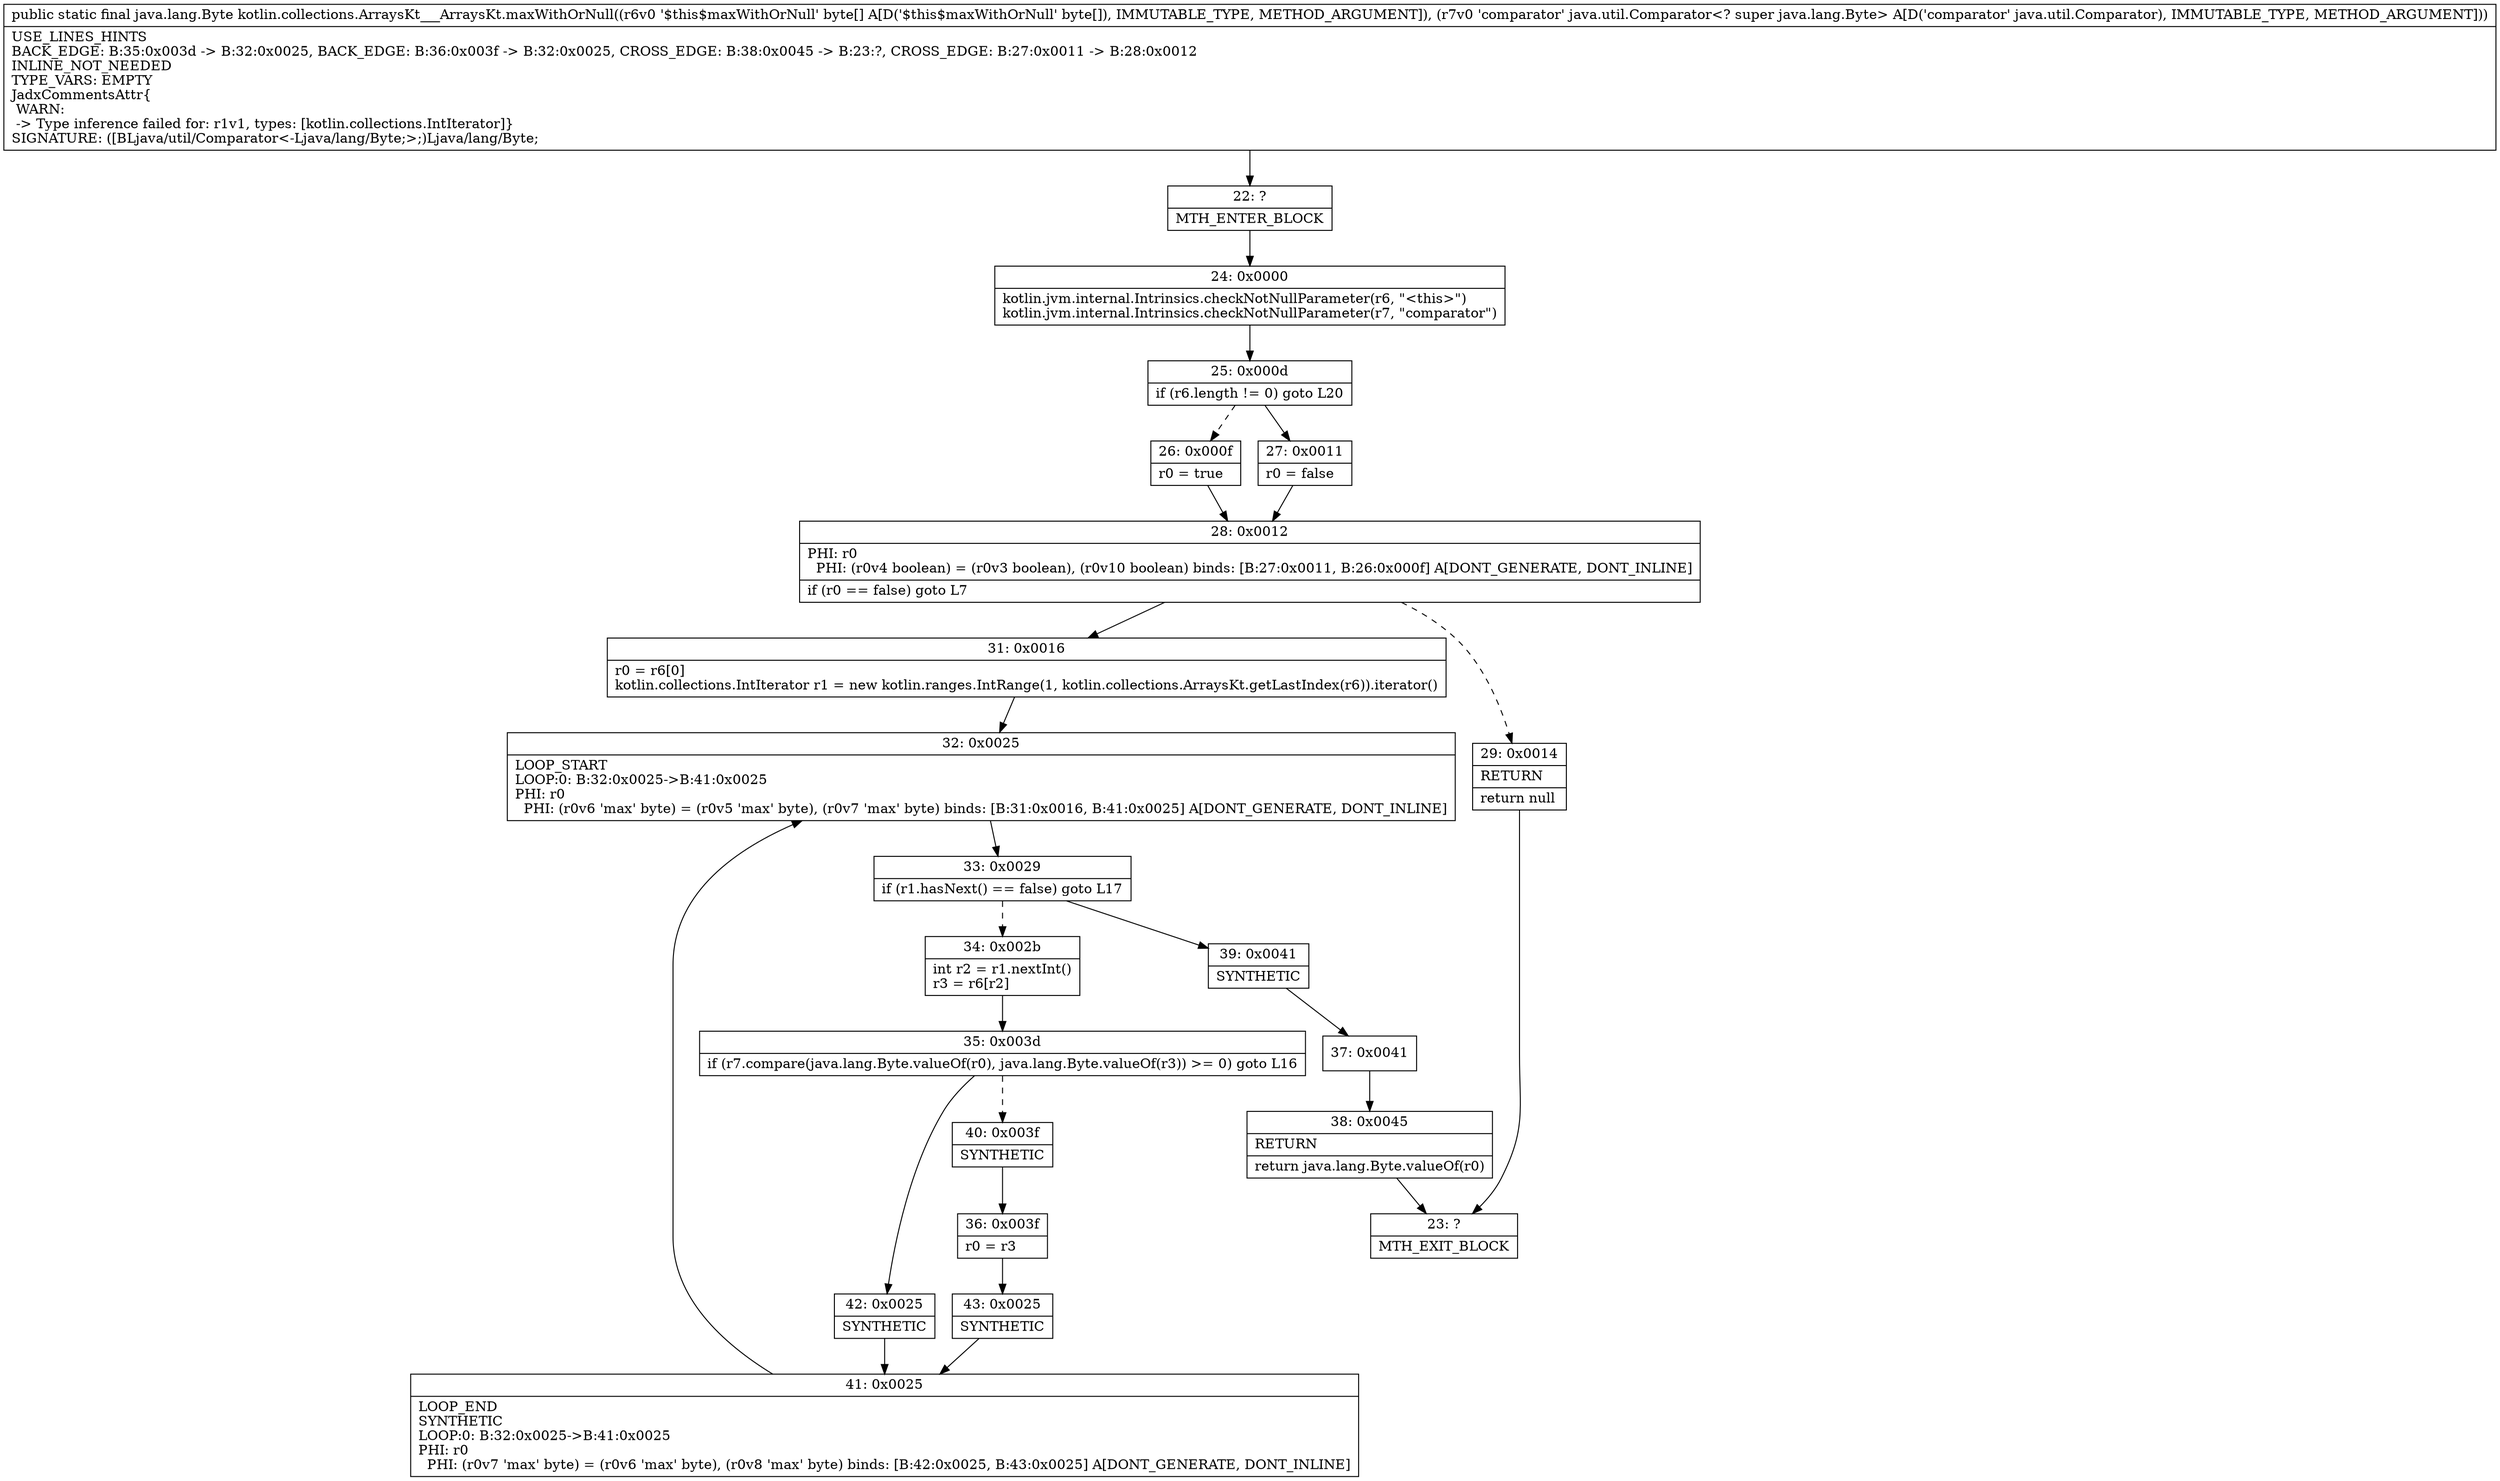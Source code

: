 digraph "CFG forkotlin.collections.ArraysKt___ArraysKt.maxWithOrNull([BLjava\/util\/Comparator;)Ljava\/lang\/Byte;" {
Node_22 [shape=record,label="{22\:\ ?|MTH_ENTER_BLOCK\l}"];
Node_24 [shape=record,label="{24\:\ 0x0000|kotlin.jvm.internal.Intrinsics.checkNotNullParameter(r6, \"\<this\>\")\lkotlin.jvm.internal.Intrinsics.checkNotNullParameter(r7, \"comparator\")\l}"];
Node_25 [shape=record,label="{25\:\ 0x000d|if (r6.length != 0) goto L20\l}"];
Node_26 [shape=record,label="{26\:\ 0x000f|r0 = true\l}"];
Node_28 [shape=record,label="{28\:\ 0x0012|PHI: r0 \l  PHI: (r0v4 boolean) = (r0v3 boolean), (r0v10 boolean) binds: [B:27:0x0011, B:26:0x000f] A[DONT_GENERATE, DONT_INLINE]\l|if (r0 == false) goto L7\l}"];
Node_29 [shape=record,label="{29\:\ 0x0014|RETURN\l|return null\l}"];
Node_23 [shape=record,label="{23\:\ ?|MTH_EXIT_BLOCK\l}"];
Node_31 [shape=record,label="{31\:\ 0x0016|r0 = r6[0]\lkotlin.collections.IntIterator r1 = new kotlin.ranges.IntRange(1, kotlin.collections.ArraysKt.getLastIndex(r6)).iterator()\l}"];
Node_32 [shape=record,label="{32\:\ 0x0025|LOOP_START\lLOOP:0: B:32:0x0025\-\>B:41:0x0025\lPHI: r0 \l  PHI: (r0v6 'max' byte) = (r0v5 'max' byte), (r0v7 'max' byte) binds: [B:31:0x0016, B:41:0x0025] A[DONT_GENERATE, DONT_INLINE]\l}"];
Node_33 [shape=record,label="{33\:\ 0x0029|if (r1.hasNext() == false) goto L17\l}"];
Node_34 [shape=record,label="{34\:\ 0x002b|int r2 = r1.nextInt()\lr3 = r6[r2]\l}"];
Node_35 [shape=record,label="{35\:\ 0x003d|if (r7.compare(java.lang.Byte.valueOf(r0), java.lang.Byte.valueOf(r3)) \>= 0) goto L16\l}"];
Node_40 [shape=record,label="{40\:\ 0x003f|SYNTHETIC\l}"];
Node_36 [shape=record,label="{36\:\ 0x003f|r0 = r3\l}"];
Node_43 [shape=record,label="{43\:\ 0x0025|SYNTHETIC\l}"];
Node_41 [shape=record,label="{41\:\ 0x0025|LOOP_END\lSYNTHETIC\lLOOP:0: B:32:0x0025\-\>B:41:0x0025\lPHI: r0 \l  PHI: (r0v7 'max' byte) = (r0v6 'max' byte), (r0v8 'max' byte) binds: [B:42:0x0025, B:43:0x0025] A[DONT_GENERATE, DONT_INLINE]\l}"];
Node_42 [shape=record,label="{42\:\ 0x0025|SYNTHETIC\l}"];
Node_39 [shape=record,label="{39\:\ 0x0041|SYNTHETIC\l}"];
Node_37 [shape=record,label="{37\:\ 0x0041}"];
Node_38 [shape=record,label="{38\:\ 0x0045|RETURN\l|return java.lang.Byte.valueOf(r0)\l}"];
Node_27 [shape=record,label="{27\:\ 0x0011|r0 = false\l}"];
MethodNode[shape=record,label="{public static final java.lang.Byte kotlin.collections.ArraysKt___ArraysKt.maxWithOrNull((r6v0 '$this$maxWithOrNull' byte[] A[D('$this$maxWithOrNull' byte[]), IMMUTABLE_TYPE, METHOD_ARGUMENT]), (r7v0 'comparator' java.util.Comparator\<? super java.lang.Byte\> A[D('comparator' java.util.Comparator), IMMUTABLE_TYPE, METHOD_ARGUMENT]))  | USE_LINES_HINTS\lBACK_EDGE: B:35:0x003d \-\> B:32:0x0025, BACK_EDGE: B:36:0x003f \-\> B:32:0x0025, CROSS_EDGE: B:38:0x0045 \-\> B:23:?, CROSS_EDGE: B:27:0x0011 \-\> B:28:0x0012\lINLINE_NOT_NEEDED\lTYPE_VARS: EMPTY\lJadxCommentsAttr\{\l WARN: \l \-\> Type inference failed for: r1v1, types: [kotlin.collections.IntIterator]\}\lSIGNATURE: ([BLjava\/util\/Comparator\<\-Ljava\/lang\/Byte;\>;)Ljava\/lang\/Byte;\l}"];
MethodNode -> Node_22;Node_22 -> Node_24;
Node_24 -> Node_25;
Node_25 -> Node_26[style=dashed];
Node_25 -> Node_27;
Node_26 -> Node_28;
Node_28 -> Node_29[style=dashed];
Node_28 -> Node_31;
Node_29 -> Node_23;
Node_31 -> Node_32;
Node_32 -> Node_33;
Node_33 -> Node_34[style=dashed];
Node_33 -> Node_39;
Node_34 -> Node_35;
Node_35 -> Node_40[style=dashed];
Node_35 -> Node_42;
Node_40 -> Node_36;
Node_36 -> Node_43;
Node_43 -> Node_41;
Node_41 -> Node_32;
Node_42 -> Node_41;
Node_39 -> Node_37;
Node_37 -> Node_38;
Node_38 -> Node_23;
Node_27 -> Node_28;
}

